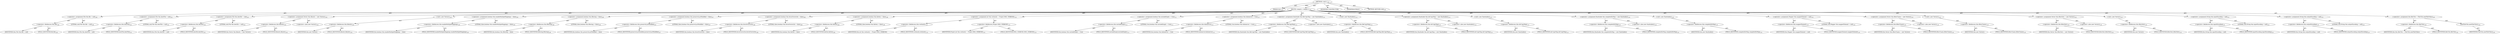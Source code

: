 digraph "&lt;init&gt;" {  
"111669149696" [label = <(METHOD,&lt;init&gt;)<SUB>128</SUB>> ]
"115964117011" [label = <(PARAM,this)<SUB>128</SUB>> ]
"25769803776" [label = <(BLOCK,&lt;empty&gt;,&lt;empty&gt;)<SUB>128</SUB>> ]
"30064771072" [label = <(&lt;operator&gt;.assignment,File this.file = null)<SUB>100</SUB>> ]
"30064771073" [label = <(&lt;operator&gt;.fieldAccess,this.file)<SUB>100</SUB>> ]
"68719476773" [label = <(IDENTIFIER,this,File this.file = null)> ]
"55834574848" [label = <(FIELD_IDENTIFIER,file,file)<SUB>100</SUB>> ]
"90194313216" [label = <(LITERAL,null,File this.file = null)<SUB>100</SUB>> ]
"30064771074" [label = <(&lt;operator&gt;.assignment,File this.destFile = null)<SUB>101</SUB>> ]
"30064771075" [label = <(&lt;operator&gt;.fieldAccess,this.destFile)<SUB>101</SUB>> ]
"68719476774" [label = <(IDENTIFIER,this,File this.destFile = null)> ]
"55834574849" [label = <(FIELD_IDENTIFIER,destFile,destFile)<SUB>101</SUB>> ]
"90194313217" [label = <(LITERAL,null,File this.destFile = null)<SUB>101</SUB>> ]
"30064771076" [label = <(&lt;operator&gt;.assignment,File this.destDir = null)<SUB>102</SUB>> ]
"30064771077" [label = <(&lt;operator&gt;.fieldAccess,this.destDir)<SUB>102</SUB>> ]
"68719476775" [label = <(IDENTIFIER,this,File this.destDir = null)> ]
"55834574850" [label = <(FIELD_IDENTIFIER,destDir,destDir)<SUB>102</SUB>> ]
"90194313218" [label = <(LITERAL,null,File this.destDir = null)<SUB>102</SUB>> ]
"30064771078" [label = <(&lt;operator&gt;.assignment,Vector this.filesets = new Vector())<SUB>103</SUB>> ]
"30064771079" [label = <(&lt;operator&gt;.fieldAccess,this.filesets)<SUB>103</SUB>> ]
"68719476776" [label = <(IDENTIFIER,this,Vector this.filesets = new Vector())> ]
"55834574851" [label = <(FIELD_IDENTIFIER,filesets,filesets)<SUB>103</SUB>> ]
"30064771080" [label = <(&lt;operator&gt;.alloc,new Vector())<SUB>103</SUB>> ]
"30064771081" [label = <(&lt;init&gt;,new Vector())<SUB>103</SUB>> ]
"30064771082" [label = <(&lt;operator&gt;.fieldAccess,this.filesets)<SUB>103</SUB>> ]
"68719476777" [label = <(IDENTIFIER,this,new Vector())> ]
"55834574852" [label = <(FIELD_IDENTIFIER,filesets,filesets)<SUB>103</SUB>> ]
"30064771083" [label = <(&lt;operator&gt;.assignment,boolean this.enableMultipleMappings = false)<SUB>105</SUB>> ]
"30064771084" [label = <(&lt;operator&gt;.fieldAccess,this.enableMultipleMappings)<SUB>105</SUB>> ]
"68719476778" [label = <(IDENTIFIER,this,boolean this.enableMultipleMappings = false)> ]
"55834574853" [label = <(FIELD_IDENTIFIER,enableMultipleMappings,enableMultipleMappings)<SUB>105</SUB>> ]
"90194313219" [label = <(LITERAL,false,boolean this.enableMultipleMappings = false)<SUB>105</SUB>> ]
"30064771085" [label = <(&lt;operator&gt;.assignment,boolean this.filtering = false)<SUB>106</SUB>> ]
"30064771086" [label = <(&lt;operator&gt;.fieldAccess,this.filtering)<SUB>106</SUB>> ]
"68719476779" [label = <(IDENTIFIER,this,boolean this.filtering = false)> ]
"55834574854" [label = <(FIELD_IDENTIFIER,filtering,filtering)<SUB>106</SUB>> ]
"90194313220" [label = <(LITERAL,false,boolean this.filtering = false)<SUB>106</SUB>> ]
"30064771087" [label = <(&lt;operator&gt;.assignment,boolean this.preserveLastModified = false)<SUB>107</SUB>> ]
"30064771088" [label = <(&lt;operator&gt;.fieldAccess,this.preserveLastModified)<SUB>107</SUB>> ]
"68719476780" [label = <(IDENTIFIER,this,boolean this.preserveLastModified = false)> ]
"55834574855" [label = <(FIELD_IDENTIFIER,preserveLastModified,preserveLastModified)<SUB>107</SUB>> ]
"90194313221" [label = <(LITERAL,false,boolean this.preserveLastModified = false)<SUB>107</SUB>> ]
"30064771089" [label = <(&lt;operator&gt;.assignment,boolean this.forceOverwrite = false)<SUB>108</SUB>> ]
"30064771090" [label = <(&lt;operator&gt;.fieldAccess,this.forceOverwrite)<SUB>108</SUB>> ]
"68719476781" [label = <(IDENTIFIER,this,boolean this.forceOverwrite = false)> ]
"55834574856" [label = <(FIELD_IDENTIFIER,forceOverwrite,forceOverwrite)<SUB>108</SUB>> ]
"90194313222" [label = <(LITERAL,false,boolean this.forceOverwrite = false)<SUB>108</SUB>> ]
"30064771091" [label = <(&lt;operator&gt;.assignment,boolean this.flatten = false)<SUB>109</SUB>> ]
"30064771092" [label = <(&lt;operator&gt;.fieldAccess,this.flatten)<SUB>109</SUB>> ]
"68719476782" [label = <(IDENTIFIER,this,boolean this.flatten = false)> ]
"55834574857" [label = <(FIELD_IDENTIFIER,flatten,flatten)<SUB>109</SUB>> ]
"90194313223" [label = <(LITERAL,false,boolean this.flatten = false)<SUB>109</SUB>> ]
"30064771093" [label = <(&lt;operator&gt;.assignment,int this.verbosity = Project.MSG_VERBOSE)<SUB>110</SUB>> ]
"30064771094" [label = <(&lt;operator&gt;.fieldAccess,this.verbosity)<SUB>110</SUB>> ]
"68719476783" [label = <(IDENTIFIER,this,int this.verbosity = Project.MSG_VERBOSE)> ]
"55834574858" [label = <(FIELD_IDENTIFIER,verbosity,verbosity)<SUB>110</SUB>> ]
"30064771095" [label = <(&lt;operator&gt;.fieldAccess,Project.MSG_VERBOSE)<SUB>110</SUB>> ]
"68719476784" [label = <(IDENTIFIER,Project,int this.verbosity = Project.MSG_VERBOSE)<SUB>110</SUB>> ]
"55834574859" [label = <(FIELD_IDENTIFIER,MSG_VERBOSE,MSG_VERBOSE)<SUB>110</SUB>> ]
"30064771096" [label = <(&lt;operator&gt;.assignment,boolean this.includeEmpty = true)<SUB>111</SUB>> ]
"30064771097" [label = <(&lt;operator&gt;.fieldAccess,this.includeEmpty)<SUB>111</SUB>> ]
"68719476785" [label = <(IDENTIFIER,this,boolean this.includeEmpty = true)> ]
"55834574860" [label = <(FIELD_IDENTIFIER,includeEmpty,includeEmpty)<SUB>111</SUB>> ]
"90194313224" [label = <(LITERAL,true,boolean this.includeEmpty = true)<SUB>111</SUB>> ]
"30064771098" [label = <(&lt;operator&gt;.assignment,boolean this.failonerror = true)<SUB>112</SUB>> ]
"30064771099" [label = <(&lt;operator&gt;.fieldAccess,this.failonerror)<SUB>112</SUB>> ]
"68719476786" [label = <(IDENTIFIER,this,boolean this.failonerror = true)> ]
"55834574861" [label = <(FIELD_IDENTIFIER,failonerror,failonerror)<SUB>112</SUB>> ]
"90194313225" [label = <(LITERAL,true,boolean this.failonerror = true)<SUB>112</SUB>> ]
"30064771100" [label = <(&lt;operator&gt;.assignment,Hashtable this.fileCopyMap = new Hashtable())<SUB>114</SUB>> ]
"30064771101" [label = <(&lt;operator&gt;.fieldAccess,this.fileCopyMap)<SUB>114</SUB>> ]
"68719476787" [label = <(IDENTIFIER,this,Hashtable this.fileCopyMap = new Hashtable())> ]
"55834574862" [label = <(FIELD_IDENTIFIER,fileCopyMap,fileCopyMap)<SUB>114</SUB>> ]
"30064771102" [label = <(&lt;operator&gt;.alloc,new Hashtable())<SUB>114</SUB>> ]
"30064771103" [label = <(&lt;init&gt;,new Hashtable())<SUB>114</SUB>> ]
"30064771104" [label = <(&lt;operator&gt;.fieldAccess,this.fileCopyMap)<SUB>114</SUB>> ]
"68719476788" [label = <(IDENTIFIER,this,new Hashtable())> ]
"55834574863" [label = <(FIELD_IDENTIFIER,fileCopyMap,fileCopyMap)<SUB>114</SUB>> ]
"30064771105" [label = <(&lt;operator&gt;.assignment,Hashtable this.dirCopyMap = new Hashtable())<SUB>115</SUB>> ]
"30064771106" [label = <(&lt;operator&gt;.fieldAccess,this.dirCopyMap)<SUB>115</SUB>> ]
"68719476789" [label = <(IDENTIFIER,this,Hashtable this.dirCopyMap = new Hashtable())> ]
"55834574864" [label = <(FIELD_IDENTIFIER,dirCopyMap,dirCopyMap)<SUB>115</SUB>> ]
"30064771107" [label = <(&lt;operator&gt;.alloc,new Hashtable())<SUB>115</SUB>> ]
"30064771108" [label = <(&lt;init&gt;,new Hashtable())<SUB>115</SUB>> ]
"30064771109" [label = <(&lt;operator&gt;.fieldAccess,this.dirCopyMap)<SUB>115</SUB>> ]
"68719476790" [label = <(IDENTIFIER,this,new Hashtable())> ]
"55834574865" [label = <(FIELD_IDENTIFIER,dirCopyMap,dirCopyMap)<SUB>115</SUB>> ]
"30064771110" [label = <(&lt;operator&gt;.assignment,Hashtable this.completeDirMap = new Hashtable())<SUB>116</SUB>> ]
"30064771111" [label = <(&lt;operator&gt;.fieldAccess,this.completeDirMap)<SUB>116</SUB>> ]
"68719476791" [label = <(IDENTIFIER,this,Hashtable this.completeDirMap = new Hashtable())> ]
"55834574866" [label = <(FIELD_IDENTIFIER,completeDirMap,completeDirMap)<SUB>116</SUB>> ]
"30064771112" [label = <(&lt;operator&gt;.alloc,new Hashtable())<SUB>116</SUB>> ]
"30064771113" [label = <(&lt;init&gt;,new Hashtable())<SUB>116</SUB>> ]
"30064771114" [label = <(&lt;operator&gt;.fieldAccess,this.completeDirMap)<SUB>116</SUB>> ]
"68719476792" [label = <(IDENTIFIER,this,new Hashtable())> ]
"55834574867" [label = <(FIELD_IDENTIFIER,completeDirMap,completeDirMap)<SUB>116</SUB>> ]
"30064771115" [label = <(&lt;operator&gt;.assignment,Mapper this.mapperElement = null)<SUB>118</SUB>> ]
"30064771116" [label = <(&lt;operator&gt;.fieldAccess,this.mapperElement)<SUB>118</SUB>> ]
"68719476793" [label = <(IDENTIFIER,this,Mapper this.mapperElement = null)> ]
"55834574868" [label = <(FIELD_IDENTIFIER,mapperElement,mapperElement)<SUB>118</SUB>> ]
"90194313226" [label = <(LITERAL,null,Mapper this.mapperElement = null)<SUB>118</SUB>> ]
"30064771117" [label = <(&lt;operator&gt;.assignment,Vector this.filterChains = new Vector())<SUB>119</SUB>> ]
"30064771118" [label = <(&lt;operator&gt;.fieldAccess,this.filterChains)<SUB>119</SUB>> ]
"68719476794" [label = <(IDENTIFIER,this,Vector this.filterChains = new Vector())> ]
"55834574869" [label = <(FIELD_IDENTIFIER,filterChains,filterChains)<SUB>119</SUB>> ]
"30064771119" [label = <(&lt;operator&gt;.alloc,new Vector())<SUB>119</SUB>> ]
"30064771120" [label = <(&lt;init&gt;,new Vector())<SUB>119</SUB>> ]
"30064771121" [label = <(&lt;operator&gt;.fieldAccess,this.filterChains)<SUB>119</SUB>> ]
"68719476795" [label = <(IDENTIFIER,this,new Vector())> ]
"55834574870" [label = <(FIELD_IDENTIFIER,filterChains,filterChains)<SUB>119</SUB>> ]
"30064771122" [label = <(&lt;operator&gt;.assignment,Vector this.filterSets = new Vector())<SUB>120</SUB>> ]
"30064771123" [label = <(&lt;operator&gt;.fieldAccess,this.filterSets)<SUB>120</SUB>> ]
"68719476796" [label = <(IDENTIFIER,this,Vector this.filterSets = new Vector())> ]
"55834574871" [label = <(FIELD_IDENTIFIER,filterSets,filterSets)<SUB>120</SUB>> ]
"30064771124" [label = <(&lt;operator&gt;.alloc,new Vector())<SUB>120</SUB>> ]
"30064771125" [label = <(&lt;init&gt;,new Vector())<SUB>120</SUB>> ]
"30064771126" [label = <(&lt;operator&gt;.fieldAccess,this.filterSets)<SUB>120</SUB>> ]
"68719476797" [label = <(IDENTIFIER,this,new Vector())> ]
"55834574872" [label = <(FIELD_IDENTIFIER,filterSets,filterSets)<SUB>120</SUB>> ]
"30064771127" [label = <(&lt;operator&gt;.assignment,String this.inputEncoding = null)<SUB>122</SUB>> ]
"30064771128" [label = <(&lt;operator&gt;.fieldAccess,this.inputEncoding)<SUB>122</SUB>> ]
"68719476798" [label = <(IDENTIFIER,this,String this.inputEncoding = null)> ]
"55834574873" [label = <(FIELD_IDENTIFIER,inputEncoding,inputEncoding)<SUB>122</SUB>> ]
"90194313227" [label = <(LITERAL,null,String this.inputEncoding = null)<SUB>122</SUB>> ]
"30064771129" [label = <(&lt;operator&gt;.assignment,String this.outputEncoding = null)<SUB>123</SUB>> ]
"30064771130" [label = <(&lt;operator&gt;.fieldAccess,this.outputEncoding)<SUB>123</SUB>> ]
"68719476799" [label = <(IDENTIFIER,this,String this.outputEncoding = null)> ]
"55834574874" [label = <(FIELD_IDENTIFIER,outputEncoding,outputEncoding)<SUB>123</SUB>> ]
"90194313228" [label = <(LITERAL,null,String this.outputEncoding = null)<SUB>123</SUB>> ]
"30064771131" [label = <(&lt;operator&gt;.assignment,this.fileUtils = FileUtils.newFileUtils())<SUB>129</SUB>> ]
"30064771132" [label = <(&lt;operator&gt;.fieldAccess,this.fileUtils)<SUB>129</SUB>> ]
"68719476800" [label = <(IDENTIFIER,this,this.fileUtils = FileUtils.newFileUtils())> ]
"55834574875" [label = <(FIELD_IDENTIFIER,fileUtils,fileUtils)<SUB>129</SUB>> ]
"30064771133" [label = <(newFileUtils,newFileUtils())<SUB>129</SUB>> ]
"68719476801" [label = <(IDENTIFIER,FileUtils,newFileUtils())<SUB>129</SUB>> ]
"133143986197" [label = <(MODIFIER,CONSTRUCTOR)> ]
"133143986198" [label = <(MODIFIER,PUBLIC)> ]
"128849018880" [label = <(METHOD_RETURN,void)<SUB>130</SUB>> ]
  "111669149696" -> "115964117011"  [ label = "AST: "] 
  "111669149696" -> "25769803776"  [ label = "AST: "] 
  "111669149696" -> "133143986197"  [ label = "AST: "] 
  "111669149696" -> "133143986198"  [ label = "AST: "] 
  "111669149696" -> "128849018880"  [ label = "AST: "] 
  "25769803776" -> "30064771072"  [ label = "AST: "] 
  "25769803776" -> "30064771074"  [ label = "AST: "] 
  "25769803776" -> "30064771076"  [ label = "AST: "] 
  "25769803776" -> "30064771078"  [ label = "AST: "] 
  "25769803776" -> "30064771081"  [ label = "AST: "] 
  "25769803776" -> "30064771083"  [ label = "AST: "] 
  "25769803776" -> "30064771085"  [ label = "AST: "] 
  "25769803776" -> "30064771087"  [ label = "AST: "] 
  "25769803776" -> "30064771089"  [ label = "AST: "] 
  "25769803776" -> "30064771091"  [ label = "AST: "] 
  "25769803776" -> "30064771093"  [ label = "AST: "] 
  "25769803776" -> "30064771096"  [ label = "AST: "] 
  "25769803776" -> "30064771098"  [ label = "AST: "] 
  "25769803776" -> "30064771100"  [ label = "AST: "] 
  "25769803776" -> "30064771103"  [ label = "AST: "] 
  "25769803776" -> "30064771105"  [ label = "AST: "] 
  "25769803776" -> "30064771108"  [ label = "AST: "] 
  "25769803776" -> "30064771110"  [ label = "AST: "] 
  "25769803776" -> "30064771113"  [ label = "AST: "] 
  "25769803776" -> "30064771115"  [ label = "AST: "] 
  "25769803776" -> "30064771117"  [ label = "AST: "] 
  "25769803776" -> "30064771120"  [ label = "AST: "] 
  "25769803776" -> "30064771122"  [ label = "AST: "] 
  "25769803776" -> "30064771125"  [ label = "AST: "] 
  "25769803776" -> "30064771127"  [ label = "AST: "] 
  "25769803776" -> "30064771129"  [ label = "AST: "] 
  "25769803776" -> "30064771131"  [ label = "AST: "] 
  "30064771072" -> "30064771073"  [ label = "AST: "] 
  "30064771072" -> "90194313216"  [ label = "AST: "] 
  "30064771073" -> "68719476773"  [ label = "AST: "] 
  "30064771073" -> "55834574848"  [ label = "AST: "] 
  "30064771074" -> "30064771075"  [ label = "AST: "] 
  "30064771074" -> "90194313217"  [ label = "AST: "] 
  "30064771075" -> "68719476774"  [ label = "AST: "] 
  "30064771075" -> "55834574849"  [ label = "AST: "] 
  "30064771076" -> "30064771077"  [ label = "AST: "] 
  "30064771076" -> "90194313218"  [ label = "AST: "] 
  "30064771077" -> "68719476775"  [ label = "AST: "] 
  "30064771077" -> "55834574850"  [ label = "AST: "] 
  "30064771078" -> "30064771079"  [ label = "AST: "] 
  "30064771078" -> "30064771080"  [ label = "AST: "] 
  "30064771079" -> "68719476776"  [ label = "AST: "] 
  "30064771079" -> "55834574851"  [ label = "AST: "] 
  "30064771081" -> "30064771082"  [ label = "AST: "] 
  "30064771082" -> "68719476777"  [ label = "AST: "] 
  "30064771082" -> "55834574852"  [ label = "AST: "] 
  "30064771083" -> "30064771084"  [ label = "AST: "] 
  "30064771083" -> "90194313219"  [ label = "AST: "] 
  "30064771084" -> "68719476778"  [ label = "AST: "] 
  "30064771084" -> "55834574853"  [ label = "AST: "] 
  "30064771085" -> "30064771086"  [ label = "AST: "] 
  "30064771085" -> "90194313220"  [ label = "AST: "] 
  "30064771086" -> "68719476779"  [ label = "AST: "] 
  "30064771086" -> "55834574854"  [ label = "AST: "] 
  "30064771087" -> "30064771088"  [ label = "AST: "] 
  "30064771087" -> "90194313221"  [ label = "AST: "] 
  "30064771088" -> "68719476780"  [ label = "AST: "] 
  "30064771088" -> "55834574855"  [ label = "AST: "] 
  "30064771089" -> "30064771090"  [ label = "AST: "] 
  "30064771089" -> "90194313222"  [ label = "AST: "] 
  "30064771090" -> "68719476781"  [ label = "AST: "] 
  "30064771090" -> "55834574856"  [ label = "AST: "] 
  "30064771091" -> "30064771092"  [ label = "AST: "] 
  "30064771091" -> "90194313223"  [ label = "AST: "] 
  "30064771092" -> "68719476782"  [ label = "AST: "] 
  "30064771092" -> "55834574857"  [ label = "AST: "] 
  "30064771093" -> "30064771094"  [ label = "AST: "] 
  "30064771093" -> "30064771095"  [ label = "AST: "] 
  "30064771094" -> "68719476783"  [ label = "AST: "] 
  "30064771094" -> "55834574858"  [ label = "AST: "] 
  "30064771095" -> "68719476784"  [ label = "AST: "] 
  "30064771095" -> "55834574859"  [ label = "AST: "] 
  "30064771096" -> "30064771097"  [ label = "AST: "] 
  "30064771096" -> "90194313224"  [ label = "AST: "] 
  "30064771097" -> "68719476785"  [ label = "AST: "] 
  "30064771097" -> "55834574860"  [ label = "AST: "] 
  "30064771098" -> "30064771099"  [ label = "AST: "] 
  "30064771098" -> "90194313225"  [ label = "AST: "] 
  "30064771099" -> "68719476786"  [ label = "AST: "] 
  "30064771099" -> "55834574861"  [ label = "AST: "] 
  "30064771100" -> "30064771101"  [ label = "AST: "] 
  "30064771100" -> "30064771102"  [ label = "AST: "] 
  "30064771101" -> "68719476787"  [ label = "AST: "] 
  "30064771101" -> "55834574862"  [ label = "AST: "] 
  "30064771103" -> "30064771104"  [ label = "AST: "] 
  "30064771104" -> "68719476788"  [ label = "AST: "] 
  "30064771104" -> "55834574863"  [ label = "AST: "] 
  "30064771105" -> "30064771106"  [ label = "AST: "] 
  "30064771105" -> "30064771107"  [ label = "AST: "] 
  "30064771106" -> "68719476789"  [ label = "AST: "] 
  "30064771106" -> "55834574864"  [ label = "AST: "] 
  "30064771108" -> "30064771109"  [ label = "AST: "] 
  "30064771109" -> "68719476790"  [ label = "AST: "] 
  "30064771109" -> "55834574865"  [ label = "AST: "] 
  "30064771110" -> "30064771111"  [ label = "AST: "] 
  "30064771110" -> "30064771112"  [ label = "AST: "] 
  "30064771111" -> "68719476791"  [ label = "AST: "] 
  "30064771111" -> "55834574866"  [ label = "AST: "] 
  "30064771113" -> "30064771114"  [ label = "AST: "] 
  "30064771114" -> "68719476792"  [ label = "AST: "] 
  "30064771114" -> "55834574867"  [ label = "AST: "] 
  "30064771115" -> "30064771116"  [ label = "AST: "] 
  "30064771115" -> "90194313226"  [ label = "AST: "] 
  "30064771116" -> "68719476793"  [ label = "AST: "] 
  "30064771116" -> "55834574868"  [ label = "AST: "] 
  "30064771117" -> "30064771118"  [ label = "AST: "] 
  "30064771117" -> "30064771119"  [ label = "AST: "] 
  "30064771118" -> "68719476794"  [ label = "AST: "] 
  "30064771118" -> "55834574869"  [ label = "AST: "] 
  "30064771120" -> "30064771121"  [ label = "AST: "] 
  "30064771121" -> "68719476795"  [ label = "AST: "] 
  "30064771121" -> "55834574870"  [ label = "AST: "] 
  "30064771122" -> "30064771123"  [ label = "AST: "] 
  "30064771122" -> "30064771124"  [ label = "AST: "] 
  "30064771123" -> "68719476796"  [ label = "AST: "] 
  "30064771123" -> "55834574871"  [ label = "AST: "] 
  "30064771125" -> "30064771126"  [ label = "AST: "] 
  "30064771126" -> "68719476797"  [ label = "AST: "] 
  "30064771126" -> "55834574872"  [ label = "AST: "] 
  "30064771127" -> "30064771128"  [ label = "AST: "] 
  "30064771127" -> "90194313227"  [ label = "AST: "] 
  "30064771128" -> "68719476798"  [ label = "AST: "] 
  "30064771128" -> "55834574873"  [ label = "AST: "] 
  "30064771129" -> "30064771130"  [ label = "AST: "] 
  "30064771129" -> "90194313228"  [ label = "AST: "] 
  "30064771130" -> "68719476799"  [ label = "AST: "] 
  "30064771130" -> "55834574874"  [ label = "AST: "] 
  "30064771131" -> "30064771132"  [ label = "AST: "] 
  "30064771131" -> "30064771133"  [ label = "AST: "] 
  "30064771132" -> "68719476800"  [ label = "AST: "] 
  "30064771132" -> "55834574875"  [ label = "AST: "] 
  "30064771133" -> "68719476801"  [ label = "AST: "] 
  "111669149696" -> "115964117011"  [ label = "DDG: "] 
}
